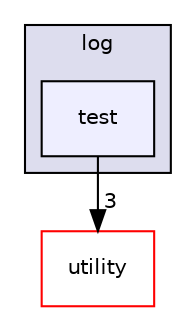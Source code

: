 digraph "/home/hoo/project/Express/src/log/test" {
  compound=true
  node [ fontsize="10", fontname="Helvetica"];
  edge [ labelfontsize="10", labelfontname="Helvetica"];
  subgraph clusterdir_2241064965c8d9ca993f08b926076f7d {
    graph [ bgcolor="#ddddee", pencolor="black", label="log" fontname="Helvetica", fontsize="10", URL="dir_2241064965c8d9ca993f08b926076f7d.html"]
  dir_9056f6cc715f0eb19cd79ce9687c167a [shape=box, label="test", style="filled", fillcolor="#eeeeff", pencolor="black", URL="dir_9056f6cc715f0eb19cd79ce9687c167a.html"];
  }
  dir_0619a8f54b4fad7043a6de45be8fde0b [shape=box label="utility" fillcolor="white" style="filled" color="red" URL="dir_0619a8f54b4fad7043a6de45be8fde0b.html"];
  dir_9056f6cc715f0eb19cd79ce9687c167a->dir_0619a8f54b4fad7043a6de45be8fde0b [headlabel="3", labeldistance=1.5 headhref="dir_000008_000004.html"];
}
